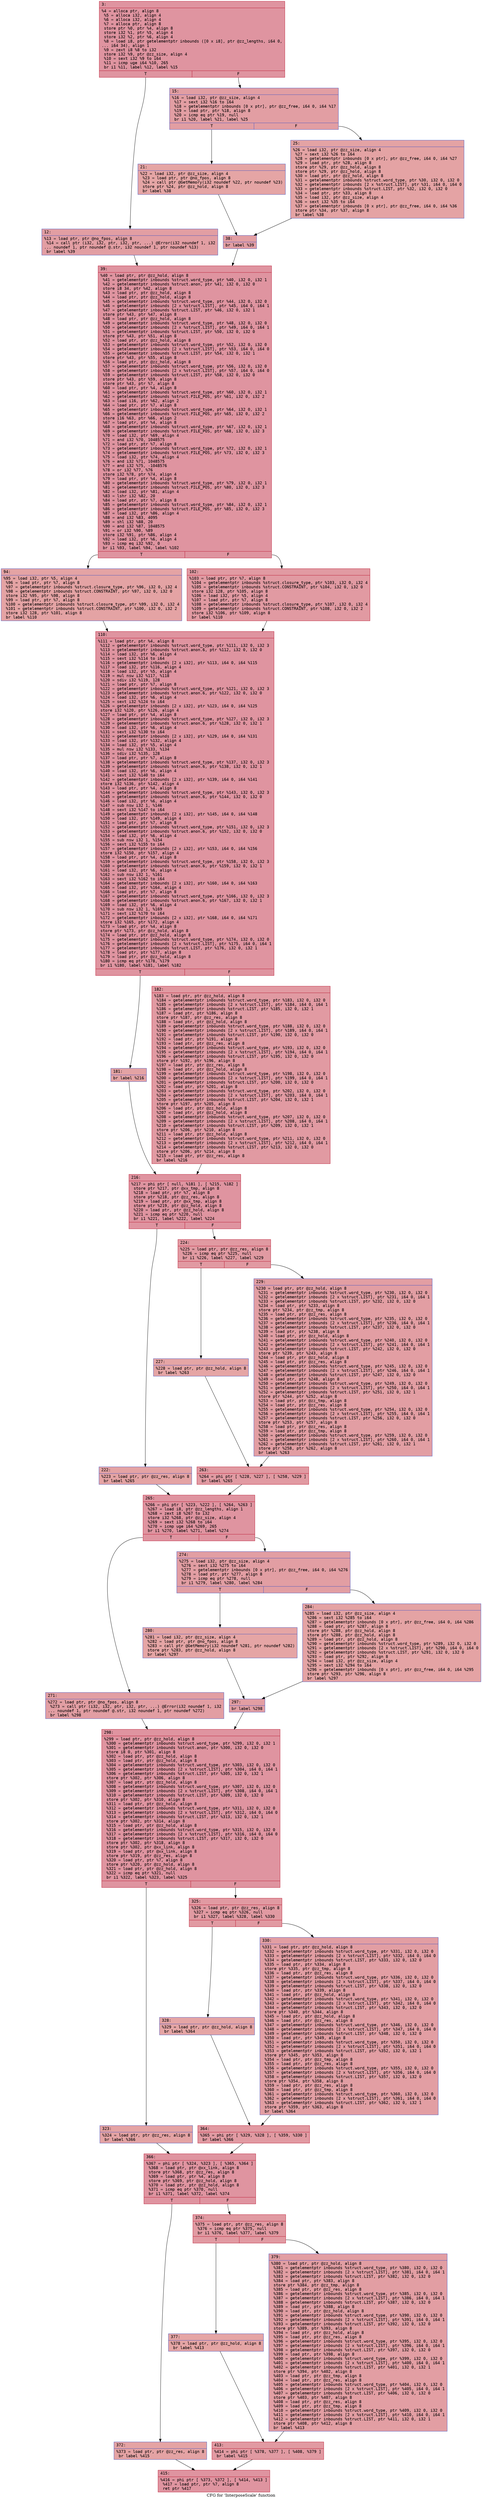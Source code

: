 digraph "CFG for 'InterposeScale' function" {
	label="CFG for 'InterposeScale' function";

	Node0x600003a78aa0 [shape=record,color="#b70d28ff", style=filled, fillcolor="#b70d2870" fontname="Courier",label="{3:\l|  %4 = alloca ptr, align 8\l  %5 = alloca i32, align 4\l  %6 = alloca i32, align 4\l  %7 = alloca ptr, align 8\l  store ptr %0, ptr %4, align 8\l  store i32 %1, ptr %5, align 4\l  store i32 %2, ptr %6, align 4\l  %8 = load i8, ptr getelementptr inbounds ([0 x i8], ptr @zz_lengths, i64 0,\l... i64 34), align 1\l  %9 = zext i8 %8 to i32\l  store i32 %9, ptr @zz_size, align 4\l  %10 = sext i32 %9 to i64\l  %11 = icmp uge i64 %10, 265\l  br i1 %11, label %12, label %15\l|{<s0>T|<s1>F}}"];
	Node0x600003a78aa0:s0 -> Node0x600003a7b2f0[tooltip="3 -> 12\nProbability 50.00%" ];
	Node0x600003a78aa0:s1 -> Node0x600003a7b340[tooltip="3 -> 15\nProbability 50.00%" ];
	Node0x600003a7b2f0 [shape=record,color="#3d50c3ff", style=filled, fillcolor="#be242e70" fontname="Courier",label="{12:\l|  %13 = load ptr, ptr @no_fpos, align 8\l  %14 = call ptr (i32, i32, ptr, i32, ptr, ...) @Error(i32 noundef 1, i32\l... noundef 1, ptr noundef @.str, i32 noundef 1, ptr noundef %13)\l  br label %39\l}"];
	Node0x600003a7b2f0 -> Node0x600003a7b480[tooltip="12 -> 39\nProbability 100.00%" ];
	Node0x600003a7b340 [shape=record,color="#3d50c3ff", style=filled, fillcolor="#be242e70" fontname="Courier",label="{15:\l|  %16 = load i32, ptr @zz_size, align 4\l  %17 = sext i32 %16 to i64\l  %18 = getelementptr inbounds [0 x ptr], ptr @zz_free, i64 0, i64 %17\l  %19 = load ptr, ptr %18, align 8\l  %20 = icmp eq ptr %19, null\l  br i1 %20, label %21, label %25\l|{<s0>T|<s1>F}}"];
	Node0x600003a7b340:s0 -> Node0x600003a7b390[tooltip="15 -> 21\nProbability 37.50%" ];
	Node0x600003a7b340:s1 -> Node0x600003a7b3e0[tooltip="15 -> 25\nProbability 62.50%" ];
	Node0x600003a7b390 [shape=record,color="#3d50c3ff", style=filled, fillcolor="#c5333470" fontname="Courier",label="{21:\l|  %22 = load i32, ptr @zz_size, align 4\l  %23 = load ptr, ptr @no_fpos, align 8\l  %24 = call ptr @GetMemory(i32 noundef %22, ptr noundef %23)\l  store ptr %24, ptr @zz_hold, align 8\l  br label %38\l}"];
	Node0x600003a7b390 -> Node0x600003a7b430[tooltip="21 -> 38\nProbability 100.00%" ];
	Node0x600003a7b3e0 [shape=record,color="#3d50c3ff", style=filled, fillcolor="#c32e3170" fontname="Courier",label="{25:\l|  %26 = load i32, ptr @zz_size, align 4\l  %27 = sext i32 %26 to i64\l  %28 = getelementptr inbounds [0 x ptr], ptr @zz_free, i64 0, i64 %27\l  %29 = load ptr, ptr %28, align 8\l  store ptr %29, ptr @zz_hold, align 8\l  store ptr %29, ptr @zz_hold, align 8\l  %30 = load ptr, ptr @zz_hold, align 8\l  %31 = getelementptr inbounds %struct.word_type, ptr %30, i32 0, i32 0\l  %32 = getelementptr inbounds [2 x %struct.LIST], ptr %31, i64 0, i64 0\l  %33 = getelementptr inbounds %struct.LIST, ptr %32, i32 0, i32 0\l  %34 = load ptr, ptr %33, align 8\l  %35 = load i32, ptr @zz_size, align 4\l  %36 = sext i32 %35 to i64\l  %37 = getelementptr inbounds [0 x ptr], ptr @zz_free, i64 0, i64 %36\l  store ptr %34, ptr %37, align 8\l  br label %38\l}"];
	Node0x600003a7b3e0 -> Node0x600003a7b430[tooltip="25 -> 38\nProbability 100.00%" ];
	Node0x600003a7b430 [shape=record,color="#3d50c3ff", style=filled, fillcolor="#be242e70" fontname="Courier",label="{38:\l|  br label %39\l}"];
	Node0x600003a7b430 -> Node0x600003a7b480[tooltip="38 -> 39\nProbability 100.00%" ];
	Node0x600003a7b480 [shape=record,color="#b70d28ff", style=filled, fillcolor="#b70d2870" fontname="Courier",label="{39:\l|  %40 = load ptr, ptr @zz_hold, align 8\l  %41 = getelementptr inbounds %struct.word_type, ptr %40, i32 0, i32 1\l  %42 = getelementptr inbounds %struct.anon, ptr %41, i32 0, i32 0\l  store i8 34, ptr %42, align 8\l  %43 = load ptr, ptr @zz_hold, align 8\l  %44 = load ptr, ptr @zz_hold, align 8\l  %45 = getelementptr inbounds %struct.word_type, ptr %44, i32 0, i32 0\l  %46 = getelementptr inbounds [2 x %struct.LIST], ptr %45, i64 0, i64 1\l  %47 = getelementptr inbounds %struct.LIST, ptr %46, i32 0, i32 1\l  store ptr %43, ptr %47, align 8\l  %48 = load ptr, ptr @zz_hold, align 8\l  %49 = getelementptr inbounds %struct.word_type, ptr %48, i32 0, i32 0\l  %50 = getelementptr inbounds [2 x %struct.LIST], ptr %49, i64 0, i64 1\l  %51 = getelementptr inbounds %struct.LIST, ptr %50, i32 0, i32 0\l  store ptr %43, ptr %51, align 8\l  %52 = load ptr, ptr @zz_hold, align 8\l  %53 = getelementptr inbounds %struct.word_type, ptr %52, i32 0, i32 0\l  %54 = getelementptr inbounds [2 x %struct.LIST], ptr %53, i64 0, i64 0\l  %55 = getelementptr inbounds %struct.LIST, ptr %54, i32 0, i32 1\l  store ptr %43, ptr %55, align 8\l  %56 = load ptr, ptr @zz_hold, align 8\l  %57 = getelementptr inbounds %struct.word_type, ptr %56, i32 0, i32 0\l  %58 = getelementptr inbounds [2 x %struct.LIST], ptr %57, i64 0, i64 0\l  %59 = getelementptr inbounds %struct.LIST, ptr %58, i32 0, i32 0\l  store ptr %43, ptr %59, align 8\l  store ptr %43, ptr %7, align 8\l  %60 = load ptr, ptr %4, align 8\l  %61 = getelementptr inbounds %struct.word_type, ptr %60, i32 0, i32 1\l  %62 = getelementptr inbounds %struct.FILE_POS, ptr %61, i32 0, i32 2\l  %63 = load i16, ptr %62, align 2\l  %64 = load ptr, ptr %7, align 8\l  %65 = getelementptr inbounds %struct.word_type, ptr %64, i32 0, i32 1\l  %66 = getelementptr inbounds %struct.FILE_POS, ptr %65, i32 0, i32 2\l  store i16 %63, ptr %66, align 2\l  %67 = load ptr, ptr %4, align 8\l  %68 = getelementptr inbounds %struct.word_type, ptr %67, i32 0, i32 1\l  %69 = getelementptr inbounds %struct.FILE_POS, ptr %68, i32 0, i32 3\l  %70 = load i32, ptr %69, align 4\l  %71 = and i32 %70, 1048575\l  %72 = load ptr, ptr %7, align 8\l  %73 = getelementptr inbounds %struct.word_type, ptr %72, i32 0, i32 1\l  %74 = getelementptr inbounds %struct.FILE_POS, ptr %73, i32 0, i32 3\l  %75 = load i32, ptr %74, align 4\l  %76 = and i32 %71, 1048575\l  %77 = and i32 %75, -1048576\l  %78 = or i32 %77, %76\l  store i32 %78, ptr %74, align 4\l  %79 = load ptr, ptr %4, align 8\l  %80 = getelementptr inbounds %struct.word_type, ptr %79, i32 0, i32 1\l  %81 = getelementptr inbounds %struct.FILE_POS, ptr %80, i32 0, i32 3\l  %82 = load i32, ptr %81, align 4\l  %83 = lshr i32 %82, 20\l  %84 = load ptr, ptr %7, align 8\l  %85 = getelementptr inbounds %struct.word_type, ptr %84, i32 0, i32 1\l  %86 = getelementptr inbounds %struct.FILE_POS, ptr %85, i32 0, i32 3\l  %87 = load i32, ptr %86, align 4\l  %88 = and i32 %83, 4095\l  %89 = shl i32 %88, 20\l  %90 = and i32 %87, 1048575\l  %91 = or i32 %90, %89\l  store i32 %91, ptr %86, align 4\l  %92 = load i32, ptr %6, align 4\l  %93 = icmp eq i32 %92, 0\l  br i1 %93, label %94, label %102\l|{<s0>T|<s1>F}}"];
	Node0x600003a7b480:s0 -> Node0x600003a7b4d0[tooltip="39 -> 94\nProbability 37.50%" ];
	Node0x600003a7b480:s1 -> Node0x600003a7b520[tooltip="39 -> 102\nProbability 62.50%" ];
	Node0x600003a7b4d0 [shape=record,color="#3d50c3ff", style=filled, fillcolor="#c32e3170" fontname="Courier",label="{94:\l|  %95 = load i32, ptr %5, align 4\l  %96 = load ptr, ptr %7, align 8\l  %97 = getelementptr inbounds %struct.closure_type, ptr %96, i32 0, i32 4\l  %98 = getelementptr inbounds %struct.CONSTRAINT, ptr %97, i32 0, i32 0\l  store i32 %95, ptr %98, align 8\l  %99 = load ptr, ptr %7, align 8\l  %100 = getelementptr inbounds %struct.closure_type, ptr %99, i32 0, i32 4\l  %101 = getelementptr inbounds %struct.CONSTRAINT, ptr %100, i32 0, i32 2\l  store i32 128, ptr %101, align 8\l  br label %110\l}"];
	Node0x600003a7b4d0 -> Node0x600003a7b570[tooltip="94 -> 110\nProbability 100.00%" ];
	Node0x600003a7b520 [shape=record,color="#b70d28ff", style=filled, fillcolor="#bb1b2c70" fontname="Courier",label="{102:\l|  %103 = load ptr, ptr %7, align 8\l  %104 = getelementptr inbounds %struct.closure_type, ptr %103, i32 0, i32 4\l  %105 = getelementptr inbounds %struct.CONSTRAINT, ptr %104, i32 0, i32 0\l  store i32 128, ptr %105, align 8\l  %106 = load i32, ptr %5, align 4\l  %107 = load ptr, ptr %7, align 8\l  %108 = getelementptr inbounds %struct.closure_type, ptr %107, i32 0, i32 4\l  %109 = getelementptr inbounds %struct.CONSTRAINT, ptr %108, i32 0, i32 2\l  store i32 %106, ptr %109, align 8\l  br label %110\l}"];
	Node0x600003a7b520 -> Node0x600003a7b570[tooltip="102 -> 110\nProbability 100.00%" ];
	Node0x600003a7b570 [shape=record,color="#b70d28ff", style=filled, fillcolor="#b70d2870" fontname="Courier",label="{110:\l|  %111 = load ptr, ptr %4, align 8\l  %112 = getelementptr inbounds %struct.word_type, ptr %111, i32 0, i32 3\l  %113 = getelementptr inbounds %struct.anon.6, ptr %112, i32 0, i32 0\l  %114 = load i32, ptr %6, align 4\l  %115 = sext i32 %114 to i64\l  %116 = getelementptr inbounds [2 x i32], ptr %113, i64 0, i64 %115\l  %117 = load i32, ptr %116, align 4\l  %118 = load i32, ptr %5, align 4\l  %119 = mul nsw i32 %117, %118\l  %120 = sdiv i32 %119, 128\l  %121 = load ptr, ptr %7, align 8\l  %122 = getelementptr inbounds %struct.word_type, ptr %121, i32 0, i32 3\l  %123 = getelementptr inbounds %struct.anon.6, ptr %122, i32 0, i32 0\l  %124 = load i32, ptr %6, align 4\l  %125 = sext i32 %124 to i64\l  %126 = getelementptr inbounds [2 x i32], ptr %123, i64 0, i64 %125\l  store i32 %120, ptr %126, align 4\l  %127 = load ptr, ptr %4, align 8\l  %128 = getelementptr inbounds %struct.word_type, ptr %127, i32 0, i32 3\l  %129 = getelementptr inbounds %struct.anon.6, ptr %128, i32 0, i32 1\l  %130 = load i32, ptr %6, align 4\l  %131 = sext i32 %130 to i64\l  %132 = getelementptr inbounds [2 x i32], ptr %129, i64 0, i64 %131\l  %133 = load i32, ptr %132, align 4\l  %134 = load i32, ptr %5, align 4\l  %135 = mul nsw i32 %133, %134\l  %136 = sdiv i32 %135, 128\l  %137 = load ptr, ptr %7, align 8\l  %138 = getelementptr inbounds %struct.word_type, ptr %137, i32 0, i32 3\l  %139 = getelementptr inbounds %struct.anon.6, ptr %138, i32 0, i32 1\l  %140 = load i32, ptr %6, align 4\l  %141 = sext i32 %140 to i64\l  %142 = getelementptr inbounds [2 x i32], ptr %139, i64 0, i64 %141\l  store i32 %136, ptr %142, align 4\l  %143 = load ptr, ptr %4, align 8\l  %144 = getelementptr inbounds %struct.word_type, ptr %143, i32 0, i32 3\l  %145 = getelementptr inbounds %struct.anon.6, ptr %144, i32 0, i32 0\l  %146 = load i32, ptr %6, align 4\l  %147 = sub nsw i32 1, %146\l  %148 = sext i32 %147 to i64\l  %149 = getelementptr inbounds [2 x i32], ptr %145, i64 0, i64 %148\l  %150 = load i32, ptr %149, align 4\l  %151 = load ptr, ptr %7, align 8\l  %152 = getelementptr inbounds %struct.word_type, ptr %151, i32 0, i32 3\l  %153 = getelementptr inbounds %struct.anon.6, ptr %152, i32 0, i32 0\l  %154 = load i32, ptr %6, align 4\l  %155 = sub nsw i32 1, %154\l  %156 = sext i32 %155 to i64\l  %157 = getelementptr inbounds [2 x i32], ptr %153, i64 0, i64 %156\l  store i32 %150, ptr %157, align 4\l  %158 = load ptr, ptr %4, align 8\l  %159 = getelementptr inbounds %struct.word_type, ptr %158, i32 0, i32 3\l  %160 = getelementptr inbounds %struct.anon.6, ptr %159, i32 0, i32 1\l  %161 = load i32, ptr %6, align 4\l  %162 = sub nsw i32 1, %161\l  %163 = sext i32 %162 to i64\l  %164 = getelementptr inbounds [2 x i32], ptr %160, i64 0, i64 %163\l  %165 = load i32, ptr %164, align 4\l  %166 = load ptr, ptr %7, align 8\l  %167 = getelementptr inbounds %struct.word_type, ptr %166, i32 0, i32 3\l  %168 = getelementptr inbounds %struct.anon.6, ptr %167, i32 0, i32 1\l  %169 = load i32, ptr %6, align 4\l  %170 = sub nsw i32 1, %169\l  %171 = sext i32 %170 to i64\l  %172 = getelementptr inbounds [2 x i32], ptr %168, i64 0, i64 %171\l  store i32 %165, ptr %172, align 4\l  %173 = load ptr, ptr %4, align 8\l  store ptr %173, ptr @zz_hold, align 8\l  %174 = load ptr, ptr @zz_hold, align 8\l  %175 = getelementptr inbounds %struct.word_type, ptr %174, i32 0, i32 0\l  %176 = getelementptr inbounds [2 x %struct.LIST], ptr %175, i64 0, i64 1\l  %177 = getelementptr inbounds %struct.LIST, ptr %176, i32 0, i32 1\l  %178 = load ptr, ptr %177, align 8\l  %179 = load ptr, ptr @zz_hold, align 8\l  %180 = icmp eq ptr %178, %179\l  br i1 %180, label %181, label %182\l|{<s0>T|<s1>F}}"];
	Node0x600003a7b570:s0 -> Node0x600003a7b5c0[tooltip="110 -> 181\nProbability 37.50%" ];
	Node0x600003a7b570:s1 -> Node0x600003a7b610[tooltip="110 -> 182\nProbability 62.50%" ];
	Node0x600003a7b5c0 [shape=record,color="#3d50c3ff", style=filled, fillcolor="#c32e3170" fontname="Courier",label="{181:\l|  br label %216\l}"];
	Node0x600003a7b5c0 -> Node0x600003a7b660[tooltip="181 -> 216\nProbability 100.00%" ];
	Node0x600003a7b610 [shape=record,color="#b70d28ff", style=filled, fillcolor="#bb1b2c70" fontname="Courier",label="{182:\l|  %183 = load ptr, ptr @zz_hold, align 8\l  %184 = getelementptr inbounds %struct.word_type, ptr %183, i32 0, i32 0\l  %185 = getelementptr inbounds [2 x %struct.LIST], ptr %184, i64 0, i64 1\l  %186 = getelementptr inbounds %struct.LIST, ptr %185, i32 0, i32 1\l  %187 = load ptr, ptr %186, align 8\l  store ptr %187, ptr @zz_res, align 8\l  %188 = load ptr, ptr @zz_hold, align 8\l  %189 = getelementptr inbounds %struct.word_type, ptr %188, i32 0, i32 0\l  %190 = getelementptr inbounds [2 x %struct.LIST], ptr %189, i64 0, i64 1\l  %191 = getelementptr inbounds %struct.LIST, ptr %190, i32 0, i32 0\l  %192 = load ptr, ptr %191, align 8\l  %193 = load ptr, ptr @zz_res, align 8\l  %194 = getelementptr inbounds %struct.word_type, ptr %193, i32 0, i32 0\l  %195 = getelementptr inbounds [2 x %struct.LIST], ptr %194, i64 0, i64 1\l  %196 = getelementptr inbounds %struct.LIST, ptr %195, i32 0, i32 0\l  store ptr %192, ptr %196, align 8\l  %197 = load ptr, ptr @zz_res, align 8\l  %198 = load ptr, ptr @zz_hold, align 8\l  %199 = getelementptr inbounds %struct.word_type, ptr %198, i32 0, i32 0\l  %200 = getelementptr inbounds [2 x %struct.LIST], ptr %199, i64 0, i64 1\l  %201 = getelementptr inbounds %struct.LIST, ptr %200, i32 0, i32 0\l  %202 = load ptr, ptr %201, align 8\l  %203 = getelementptr inbounds %struct.word_type, ptr %202, i32 0, i32 0\l  %204 = getelementptr inbounds [2 x %struct.LIST], ptr %203, i64 0, i64 1\l  %205 = getelementptr inbounds %struct.LIST, ptr %204, i32 0, i32 1\l  store ptr %197, ptr %205, align 8\l  %206 = load ptr, ptr @zz_hold, align 8\l  %207 = load ptr, ptr @zz_hold, align 8\l  %208 = getelementptr inbounds %struct.word_type, ptr %207, i32 0, i32 0\l  %209 = getelementptr inbounds [2 x %struct.LIST], ptr %208, i64 0, i64 1\l  %210 = getelementptr inbounds %struct.LIST, ptr %209, i32 0, i32 1\l  store ptr %206, ptr %210, align 8\l  %211 = load ptr, ptr @zz_hold, align 8\l  %212 = getelementptr inbounds %struct.word_type, ptr %211, i32 0, i32 0\l  %213 = getelementptr inbounds [2 x %struct.LIST], ptr %212, i64 0, i64 1\l  %214 = getelementptr inbounds %struct.LIST, ptr %213, i32 0, i32 0\l  store ptr %206, ptr %214, align 8\l  %215 = load ptr, ptr @zz_res, align 8\l  br label %216\l}"];
	Node0x600003a7b610 -> Node0x600003a7b660[tooltip="182 -> 216\nProbability 100.00%" ];
	Node0x600003a7b660 [shape=record,color="#b70d28ff", style=filled, fillcolor="#b70d2870" fontname="Courier",label="{216:\l|  %217 = phi ptr [ null, %181 ], [ %215, %182 ]\l  store ptr %217, ptr @xx_tmp, align 8\l  %218 = load ptr, ptr %7, align 8\l  store ptr %218, ptr @zz_res, align 8\l  %219 = load ptr, ptr @xx_tmp, align 8\l  store ptr %219, ptr @zz_hold, align 8\l  %220 = load ptr, ptr @zz_hold, align 8\l  %221 = icmp eq ptr %220, null\l  br i1 %221, label %222, label %224\l|{<s0>T|<s1>F}}"];
	Node0x600003a7b660:s0 -> Node0x600003a7b6b0[tooltip="216 -> 222\nProbability 37.50%" ];
	Node0x600003a7b660:s1 -> Node0x600003a7b700[tooltip="216 -> 224\nProbability 62.50%" ];
	Node0x600003a7b6b0 [shape=record,color="#3d50c3ff", style=filled, fillcolor="#c32e3170" fontname="Courier",label="{222:\l|  %223 = load ptr, ptr @zz_res, align 8\l  br label %265\l}"];
	Node0x600003a7b6b0 -> Node0x600003a7b840[tooltip="222 -> 265\nProbability 100.00%" ];
	Node0x600003a7b700 [shape=record,color="#b70d28ff", style=filled, fillcolor="#bb1b2c70" fontname="Courier",label="{224:\l|  %225 = load ptr, ptr @zz_res, align 8\l  %226 = icmp eq ptr %225, null\l  br i1 %226, label %227, label %229\l|{<s0>T|<s1>F}}"];
	Node0x600003a7b700:s0 -> Node0x600003a7b750[tooltip="224 -> 227\nProbability 37.50%" ];
	Node0x600003a7b700:s1 -> Node0x600003a7b7a0[tooltip="224 -> 229\nProbability 62.50%" ];
	Node0x600003a7b750 [shape=record,color="#3d50c3ff", style=filled, fillcolor="#c5333470" fontname="Courier",label="{227:\l|  %228 = load ptr, ptr @zz_hold, align 8\l  br label %263\l}"];
	Node0x600003a7b750 -> Node0x600003a7b7f0[tooltip="227 -> 263\nProbability 100.00%" ];
	Node0x600003a7b7a0 [shape=record,color="#3d50c3ff", style=filled, fillcolor="#be242e70" fontname="Courier",label="{229:\l|  %230 = load ptr, ptr @zz_hold, align 8\l  %231 = getelementptr inbounds %struct.word_type, ptr %230, i32 0, i32 0\l  %232 = getelementptr inbounds [2 x %struct.LIST], ptr %231, i64 0, i64 1\l  %233 = getelementptr inbounds %struct.LIST, ptr %232, i32 0, i32 0\l  %234 = load ptr, ptr %233, align 8\l  store ptr %234, ptr @zz_tmp, align 8\l  %235 = load ptr, ptr @zz_res, align 8\l  %236 = getelementptr inbounds %struct.word_type, ptr %235, i32 0, i32 0\l  %237 = getelementptr inbounds [2 x %struct.LIST], ptr %236, i64 0, i64 1\l  %238 = getelementptr inbounds %struct.LIST, ptr %237, i32 0, i32 0\l  %239 = load ptr, ptr %238, align 8\l  %240 = load ptr, ptr @zz_hold, align 8\l  %241 = getelementptr inbounds %struct.word_type, ptr %240, i32 0, i32 0\l  %242 = getelementptr inbounds [2 x %struct.LIST], ptr %241, i64 0, i64 1\l  %243 = getelementptr inbounds %struct.LIST, ptr %242, i32 0, i32 0\l  store ptr %239, ptr %243, align 8\l  %244 = load ptr, ptr @zz_hold, align 8\l  %245 = load ptr, ptr @zz_res, align 8\l  %246 = getelementptr inbounds %struct.word_type, ptr %245, i32 0, i32 0\l  %247 = getelementptr inbounds [2 x %struct.LIST], ptr %246, i64 0, i64 1\l  %248 = getelementptr inbounds %struct.LIST, ptr %247, i32 0, i32 0\l  %249 = load ptr, ptr %248, align 8\l  %250 = getelementptr inbounds %struct.word_type, ptr %249, i32 0, i32 0\l  %251 = getelementptr inbounds [2 x %struct.LIST], ptr %250, i64 0, i64 1\l  %252 = getelementptr inbounds %struct.LIST, ptr %251, i32 0, i32 1\l  store ptr %244, ptr %252, align 8\l  %253 = load ptr, ptr @zz_tmp, align 8\l  %254 = load ptr, ptr @zz_res, align 8\l  %255 = getelementptr inbounds %struct.word_type, ptr %254, i32 0, i32 0\l  %256 = getelementptr inbounds [2 x %struct.LIST], ptr %255, i64 0, i64 1\l  %257 = getelementptr inbounds %struct.LIST, ptr %256, i32 0, i32 0\l  store ptr %253, ptr %257, align 8\l  %258 = load ptr, ptr @zz_res, align 8\l  %259 = load ptr, ptr @zz_tmp, align 8\l  %260 = getelementptr inbounds %struct.word_type, ptr %259, i32 0, i32 0\l  %261 = getelementptr inbounds [2 x %struct.LIST], ptr %260, i64 0, i64 1\l  %262 = getelementptr inbounds %struct.LIST, ptr %261, i32 0, i32 1\l  store ptr %258, ptr %262, align 8\l  br label %263\l}"];
	Node0x600003a7b7a0 -> Node0x600003a7b7f0[tooltip="229 -> 263\nProbability 100.00%" ];
	Node0x600003a7b7f0 [shape=record,color="#b70d28ff", style=filled, fillcolor="#bb1b2c70" fontname="Courier",label="{263:\l|  %264 = phi ptr [ %228, %227 ], [ %258, %229 ]\l  br label %265\l}"];
	Node0x600003a7b7f0 -> Node0x600003a7b840[tooltip="263 -> 265\nProbability 100.00%" ];
	Node0x600003a7b840 [shape=record,color="#b70d28ff", style=filled, fillcolor="#b70d2870" fontname="Courier",label="{265:\l|  %266 = phi ptr [ %223, %222 ], [ %264, %263 ]\l  %267 = load i8, ptr @zz_lengths, align 1\l  %268 = zext i8 %267 to i32\l  store i32 %268, ptr @zz_size, align 4\l  %269 = sext i32 %268 to i64\l  %270 = icmp uge i64 %269, 265\l  br i1 %270, label %271, label %274\l|{<s0>T|<s1>F}}"];
	Node0x600003a7b840:s0 -> Node0x600003a7b890[tooltip="265 -> 271\nProbability 50.00%" ];
	Node0x600003a7b840:s1 -> Node0x600003a7b8e0[tooltip="265 -> 274\nProbability 50.00%" ];
	Node0x600003a7b890 [shape=record,color="#3d50c3ff", style=filled, fillcolor="#be242e70" fontname="Courier",label="{271:\l|  %272 = load ptr, ptr @no_fpos, align 8\l  %273 = call ptr (i32, i32, ptr, i32, ptr, ...) @Error(i32 noundef 1, i32\l... noundef 1, ptr noundef @.str, i32 noundef 1, ptr noundef %272)\l  br label %298\l}"];
	Node0x600003a7b890 -> Node0x600003a7ba20[tooltip="271 -> 298\nProbability 100.00%" ];
	Node0x600003a7b8e0 [shape=record,color="#3d50c3ff", style=filled, fillcolor="#be242e70" fontname="Courier",label="{274:\l|  %275 = load i32, ptr @zz_size, align 4\l  %276 = sext i32 %275 to i64\l  %277 = getelementptr inbounds [0 x ptr], ptr @zz_free, i64 0, i64 %276\l  %278 = load ptr, ptr %277, align 8\l  %279 = icmp eq ptr %278, null\l  br i1 %279, label %280, label %284\l|{<s0>T|<s1>F}}"];
	Node0x600003a7b8e0:s0 -> Node0x600003a7b930[tooltip="274 -> 280\nProbability 37.50%" ];
	Node0x600003a7b8e0:s1 -> Node0x600003a7b980[tooltip="274 -> 284\nProbability 62.50%" ];
	Node0x600003a7b930 [shape=record,color="#3d50c3ff", style=filled, fillcolor="#c5333470" fontname="Courier",label="{280:\l|  %281 = load i32, ptr @zz_size, align 4\l  %282 = load ptr, ptr @no_fpos, align 8\l  %283 = call ptr @GetMemory(i32 noundef %281, ptr noundef %282)\l  store ptr %283, ptr @zz_hold, align 8\l  br label %297\l}"];
	Node0x600003a7b930 -> Node0x600003a7b9d0[tooltip="280 -> 297\nProbability 100.00%" ];
	Node0x600003a7b980 [shape=record,color="#3d50c3ff", style=filled, fillcolor="#c32e3170" fontname="Courier",label="{284:\l|  %285 = load i32, ptr @zz_size, align 4\l  %286 = sext i32 %285 to i64\l  %287 = getelementptr inbounds [0 x ptr], ptr @zz_free, i64 0, i64 %286\l  %288 = load ptr, ptr %287, align 8\l  store ptr %288, ptr @zz_hold, align 8\l  store ptr %288, ptr @zz_hold, align 8\l  %289 = load ptr, ptr @zz_hold, align 8\l  %290 = getelementptr inbounds %struct.word_type, ptr %289, i32 0, i32 0\l  %291 = getelementptr inbounds [2 x %struct.LIST], ptr %290, i64 0, i64 0\l  %292 = getelementptr inbounds %struct.LIST, ptr %291, i32 0, i32 0\l  %293 = load ptr, ptr %292, align 8\l  %294 = load i32, ptr @zz_size, align 4\l  %295 = sext i32 %294 to i64\l  %296 = getelementptr inbounds [0 x ptr], ptr @zz_free, i64 0, i64 %295\l  store ptr %293, ptr %296, align 8\l  br label %297\l}"];
	Node0x600003a7b980 -> Node0x600003a7b9d0[tooltip="284 -> 297\nProbability 100.00%" ];
	Node0x600003a7b9d0 [shape=record,color="#3d50c3ff", style=filled, fillcolor="#be242e70" fontname="Courier",label="{297:\l|  br label %298\l}"];
	Node0x600003a7b9d0 -> Node0x600003a7ba20[tooltip="297 -> 298\nProbability 100.00%" ];
	Node0x600003a7ba20 [shape=record,color="#b70d28ff", style=filled, fillcolor="#b70d2870" fontname="Courier",label="{298:\l|  %299 = load ptr, ptr @zz_hold, align 8\l  %300 = getelementptr inbounds %struct.word_type, ptr %299, i32 0, i32 1\l  %301 = getelementptr inbounds %struct.anon, ptr %300, i32 0, i32 0\l  store i8 0, ptr %301, align 8\l  %302 = load ptr, ptr @zz_hold, align 8\l  %303 = load ptr, ptr @zz_hold, align 8\l  %304 = getelementptr inbounds %struct.word_type, ptr %303, i32 0, i32 0\l  %305 = getelementptr inbounds [2 x %struct.LIST], ptr %304, i64 0, i64 1\l  %306 = getelementptr inbounds %struct.LIST, ptr %305, i32 0, i32 1\l  store ptr %302, ptr %306, align 8\l  %307 = load ptr, ptr @zz_hold, align 8\l  %308 = getelementptr inbounds %struct.word_type, ptr %307, i32 0, i32 0\l  %309 = getelementptr inbounds [2 x %struct.LIST], ptr %308, i64 0, i64 1\l  %310 = getelementptr inbounds %struct.LIST, ptr %309, i32 0, i32 0\l  store ptr %302, ptr %310, align 8\l  %311 = load ptr, ptr @zz_hold, align 8\l  %312 = getelementptr inbounds %struct.word_type, ptr %311, i32 0, i32 0\l  %313 = getelementptr inbounds [2 x %struct.LIST], ptr %312, i64 0, i64 0\l  %314 = getelementptr inbounds %struct.LIST, ptr %313, i32 0, i32 1\l  store ptr %302, ptr %314, align 8\l  %315 = load ptr, ptr @zz_hold, align 8\l  %316 = getelementptr inbounds %struct.word_type, ptr %315, i32 0, i32 0\l  %317 = getelementptr inbounds [2 x %struct.LIST], ptr %316, i64 0, i64 0\l  %318 = getelementptr inbounds %struct.LIST, ptr %317, i32 0, i32 0\l  store ptr %302, ptr %318, align 8\l  store ptr %302, ptr @xx_link, align 8\l  %319 = load ptr, ptr @xx_link, align 8\l  store ptr %319, ptr @zz_res, align 8\l  %320 = load ptr, ptr %7, align 8\l  store ptr %320, ptr @zz_hold, align 8\l  %321 = load ptr, ptr @zz_hold, align 8\l  %322 = icmp eq ptr %321, null\l  br i1 %322, label %323, label %325\l|{<s0>T|<s1>F}}"];
	Node0x600003a7ba20:s0 -> Node0x600003a7ba70[tooltip="298 -> 323\nProbability 37.50%" ];
	Node0x600003a7ba20:s1 -> Node0x600003a7bac0[tooltip="298 -> 325\nProbability 62.50%" ];
	Node0x600003a7ba70 [shape=record,color="#3d50c3ff", style=filled, fillcolor="#c32e3170" fontname="Courier",label="{323:\l|  %324 = load ptr, ptr @zz_res, align 8\l  br label %366\l}"];
	Node0x600003a7ba70 -> Node0x600003a7bc00[tooltip="323 -> 366\nProbability 100.00%" ];
	Node0x600003a7bac0 [shape=record,color="#b70d28ff", style=filled, fillcolor="#bb1b2c70" fontname="Courier",label="{325:\l|  %326 = load ptr, ptr @zz_res, align 8\l  %327 = icmp eq ptr %326, null\l  br i1 %327, label %328, label %330\l|{<s0>T|<s1>F}}"];
	Node0x600003a7bac0:s0 -> Node0x600003a7bb10[tooltip="325 -> 328\nProbability 37.50%" ];
	Node0x600003a7bac0:s1 -> Node0x600003a7bb60[tooltip="325 -> 330\nProbability 62.50%" ];
	Node0x600003a7bb10 [shape=record,color="#3d50c3ff", style=filled, fillcolor="#c5333470" fontname="Courier",label="{328:\l|  %329 = load ptr, ptr @zz_hold, align 8\l  br label %364\l}"];
	Node0x600003a7bb10 -> Node0x600003a7bbb0[tooltip="328 -> 364\nProbability 100.00%" ];
	Node0x600003a7bb60 [shape=record,color="#3d50c3ff", style=filled, fillcolor="#be242e70" fontname="Courier",label="{330:\l|  %331 = load ptr, ptr @zz_hold, align 8\l  %332 = getelementptr inbounds %struct.word_type, ptr %331, i32 0, i32 0\l  %333 = getelementptr inbounds [2 x %struct.LIST], ptr %332, i64 0, i64 0\l  %334 = getelementptr inbounds %struct.LIST, ptr %333, i32 0, i32 0\l  %335 = load ptr, ptr %334, align 8\l  store ptr %335, ptr @zz_tmp, align 8\l  %336 = load ptr, ptr @zz_res, align 8\l  %337 = getelementptr inbounds %struct.word_type, ptr %336, i32 0, i32 0\l  %338 = getelementptr inbounds [2 x %struct.LIST], ptr %337, i64 0, i64 0\l  %339 = getelementptr inbounds %struct.LIST, ptr %338, i32 0, i32 0\l  %340 = load ptr, ptr %339, align 8\l  %341 = load ptr, ptr @zz_hold, align 8\l  %342 = getelementptr inbounds %struct.word_type, ptr %341, i32 0, i32 0\l  %343 = getelementptr inbounds [2 x %struct.LIST], ptr %342, i64 0, i64 0\l  %344 = getelementptr inbounds %struct.LIST, ptr %343, i32 0, i32 0\l  store ptr %340, ptr %344, align 8\l  %345 = load ptr, ptr @zz_hold, align 8\l  %346 = load ptr, ptr @zz_res, align 8\l  %347 = getelementptr inbounds %struct.word_type, ptr %346, i32 0, i32 0\l  %348 = getelementptr inbounds [2 x %struct.LIST], ptr %347, i64 0, i64 0\l  %349 = getelementptr inbounds %struct.LIST, ptr %348, i32 0, i32 0\l  %350 = load ptr, ptr %349, align 8\l  %351 = getelementptr inbounds %struct.word_type, ptr %350, i32 0, i32 0\l  %352 = getelementptr inbounds [2 x %struct.LIST], ptr %351, i64 0, i64 0\l  %353 = getelementptr inbounds %struct.LIST, ptr %352, i32 0, i32 1\l  store ptr %345, ptr %353, align 8\l  %354 = load ptr, ptr @zz_tmp, align 8\l  %355 = load ptr, ptr @zz_res, align 8\l  %356 = getelementptr inbounds %struct.word_type, ptr %355, i32 0, i32 0\l  %357 = getelementptr inbounds [2 x %struct.LIST], ptr %356, i64 0, i64 0\l  %358 = getelementptr inbounds %struct.LIST, ptr %357, i32 0, i32 0\l  store ptr %354, ptr %358, align 8\l  %359 = load ptr, ptr @zz_res, align 8\l  %360 = load ptr, ptr @zz_tmp, align 8\l  %361 = getelementptr inbounds %struct.word_type, ptr %360, i32 0, i32 0\l  %362 = getelementptr inbounds [2 x %struct.LIST], ptr %361, i64 0, i64 0\l  %363 = getelementptr inbounds %struct.LIST, ptr %362, i32 0, i32 1\l  store ptr %359, ptr %363, align 8\l  br label %364\l}"];
	Node0x600003a7bb60 -> Node0x600003a7bbb0[tooltip="330 -> 364\nProbability 100.00%" ];
	Node0x600003a7bbb0 [shape=record,color="#b70d28ff", style=filled, fillcolor="#bb1b2c70" fontname="Courier",label="{364:\l|  %365 = phi ptr [ %329, %328 ], [ %359, %330 ]\l  br label %366\l}"];
	Node0x600003a7bbb0 -> Node0x600003a7bc00[tooltip="364 -> 366\nProbability 100.00%" ];
	Node0x600003a7bc00 [shape=record,color="#b70d28ff", style=filled, fillcolor="#b70d2870" fontname="Courier",label="{366:\l|  %367 = phi ptr [ %324, %323 ], [ %365, %364 ]\l  %368 = load ptr, ptr @xx_link, align 8\l  store ptr %368, ptr @zz_res, align 8\l  %369 = load ptr, ptr %4, align 8\l  store ptr %369, ptr @zz_hold, align 8\l  %370 = load ptr, ptr @zz_hold, align 8\l  %371 = icmp eq ptr %370, null\l  br i1 %371, label %372, label %374\l|{<s0>T|<s1>F}}"];
	Node0x600003a7bc00:s0 -> Node0x600003a7bc50[tooltip="366 -> 372\nProbability 37.50%" ];
	Node0x600003a7bc00:s1 -> Node0x600003a7bca0[tooltip="366 -> 374\nProbability 62.50%" ];
	Node0x600003a7bc50 [shape=record,color="#3d50c3ff", style=filled, fillcolor="#c32e3170" fontname="Courier",label="{372:\l|  %373 = load ptr, ptr @zz_res, align 8\l  br label %415\l}"];
	Node0x600003a7bc50 -> Node0x600003a7bde0[tooltip="372 -> 415\nProbability 100.00%" ];
	Node0x600003a7bca0 [shape=record,color="#b70d28ff", style=filled, fillcolor="#bb1b2c70" fontname="Courier",label="{374:\l|  %375 = load ptr, ptr @zz_res, align 8\l  %376 = icmp eq ptr %375, null\l  br i1 %376, label %377, label %379\l|{<s0>T|<s1>F}}"];
	Node0x600003a7bca0:s0 -> Node0x600003a7bcf0[tooltip="374 -> 377\nProbability 37.50%" ];
	Node0x600003a7bca0:s1 -> Node0x600003a7bd40[tooltip="374 -> 379\nProbability 62.50%" ];
	Node0x600003a7bcf0 [shape=record,color="#3d50c3ff", style=filled, fillcolor="#c5333470" fontname="Courier",label="{377:\l|  %378 = load ptr, ptr @zz_hold, align 8\l  br label %413\l}"];
	Node0x600003a7bcf0 -> Node0x600003a7bd90[tooltip="377 -> 413\nProbability 100.00%" ];
	Node0x600003a7bd40 [shape=record,color="#3d50c3ff", style=filled, fillcolor="#be242e70" fontname="Courier",label="{379:\l|  %380 = load ptr, ptr @zz_hold, align 8\l  %381 = getelementptr inbounds %struct.word_type, ptr %380, i32 0, i32 0\l  %382 = getelementptr inbounds [2 x %struct.LIST], ptr %381, i64 0, i64 1\l  %383 = getelementptr inbounds %struct.LIST, ptr %382, i32 0, i32 0\l  %384 = load ptr, ptr %383, align 8\l  store ptr %384, ptr @zz_tmp, align 8\l  %385 = load ptr, ptr @zz_res, align 8\l  %386 = getelementptr inbounds %struct.word_type, ptr %385, i32 0, i32 0\l  %387 = getelementptr inbounds [2 x %struct.LIST], ptr %386, i64 0, i64 1\l  %388 = getelementptr inbounds %struct.LIST, ptr %387, i32 0, i32 0\l  %389 = load ptr, ptr %388, align 8\l  %390 = load ptr, ptr @zz_hold, align 8\l  %391 = getelementptr inbounds %struct.word_type, ptr %390, i32 0, i32 0\l  %392 = getelementptr inbounds [2 x %struct.LIST], ptr %391, i64 0, i64 1\l  %393 = getelementptr inbounds %struct.LIST, ptr %392, i32 0, i32 0\l  store ptr %389, ptr %393, align 8\l  %394 = load ptr, ptr @zz_hold, align 8\l  %395 = load ptr, ptr @zz_res, align 8\l  %396 = getelementptr inbounds %struct.word_type, ptr %395, i32 0, i32 0\l  %397 = getelementptr inbounds [2 x %struct.LIST], ptr %396, i64 0, i64 1\l  %398 = getelementptr inbounds %struct.LIST, ptr %397, i32 0, i32 0\l  %399 = load ptr, ptr %398, align 8\l  %400 = getelementptr inbounds %struct.word_type, ptr %399, i32 0, i32 0\l  %401 = getelementptr inbounds [2 x %struct.LIST], ptr %400, i64 0, i64 1\l  %402 = getelementptr inbounds %struct.LIST, ptr %401, i32 0, i32 1\l  store ptr %394, ptr %402, align 8\l  %403 = load ptr, ptr @zz_tmp, align 8\l  %404 = load ptr, ptr @zz_res, align 8\l  %405 = getelementptr inbounds %struct.word_type, ptr %404, i32 0, i32 0\l  %406 = getelementptr inbounds [2 x %struct.LIST], ptr %405, i64 0, i64 1\l  %407 = getelementptr inbounds %struct.LIST, ptr %406, i32 0, i32 0\l  store ptr %403, ptr %407, align 8\l  %408 = load ptr, ptr @zz_res, align 8\l  %409 = load ptr, ptr @zz_tmp, align 8\l  %410 = getelementptr inbounds %struct.word_type, ptr %409, i32 0, i32 0\l  %411 = getelementptr inbounds [2 x %struct.LIST], ptr %410, i64 0, i64 1\l  %412 = getelementptr inbounds %struct.LIST, ptr %411, i32 0, i32 1\l  store ptr %408, ptr %412, align 8\l  br label %413\l}"];
	Node0x600003a7bd40 -> Node0x600003a7bd90[tooltip="379 -> 413\nProbability 100.00%" ];
	Node0x600003a7bd90 [shape=record,color="#b70d28ff", style=filled, fillcolor="#bb1b2c70" fontname="Courier",label="{413:\l|  %414 = phi ptr [ %378, %377 ], [ %408, %379 ]\l  br label %415\l}"];
	Node0x600003a7bd90 -> Node0x600003a7bde0[tooltip="413 -> 415\nProbability 100.00%" ];
	Node0x600003a7bde0 [shape=record,color="#b70d28ff", style=filled, fillcolor="#b70d2870" fontname="Courier",label="{415:\l|  %416 = phi ptr [ %373, %372 ], [ %414, %413 ]\l  %417 = load ptr, ptr %7, align 8\l  ret ptr %417\l}"];
}
